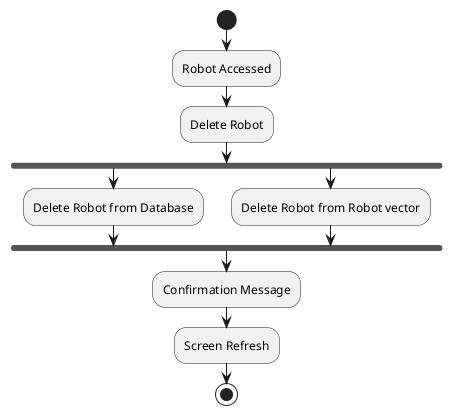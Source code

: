 @startuml DeleteRobotDiagram

start

:Robot Accessed;

:Delete Robot;

fork
  :Delete Robot from Database;
fork again
  :Delete Robot from Robot vector;
end fork

:Confirmation Message;

:Screen Refresh;




stop
' Ends the program after action completion.

@enduml